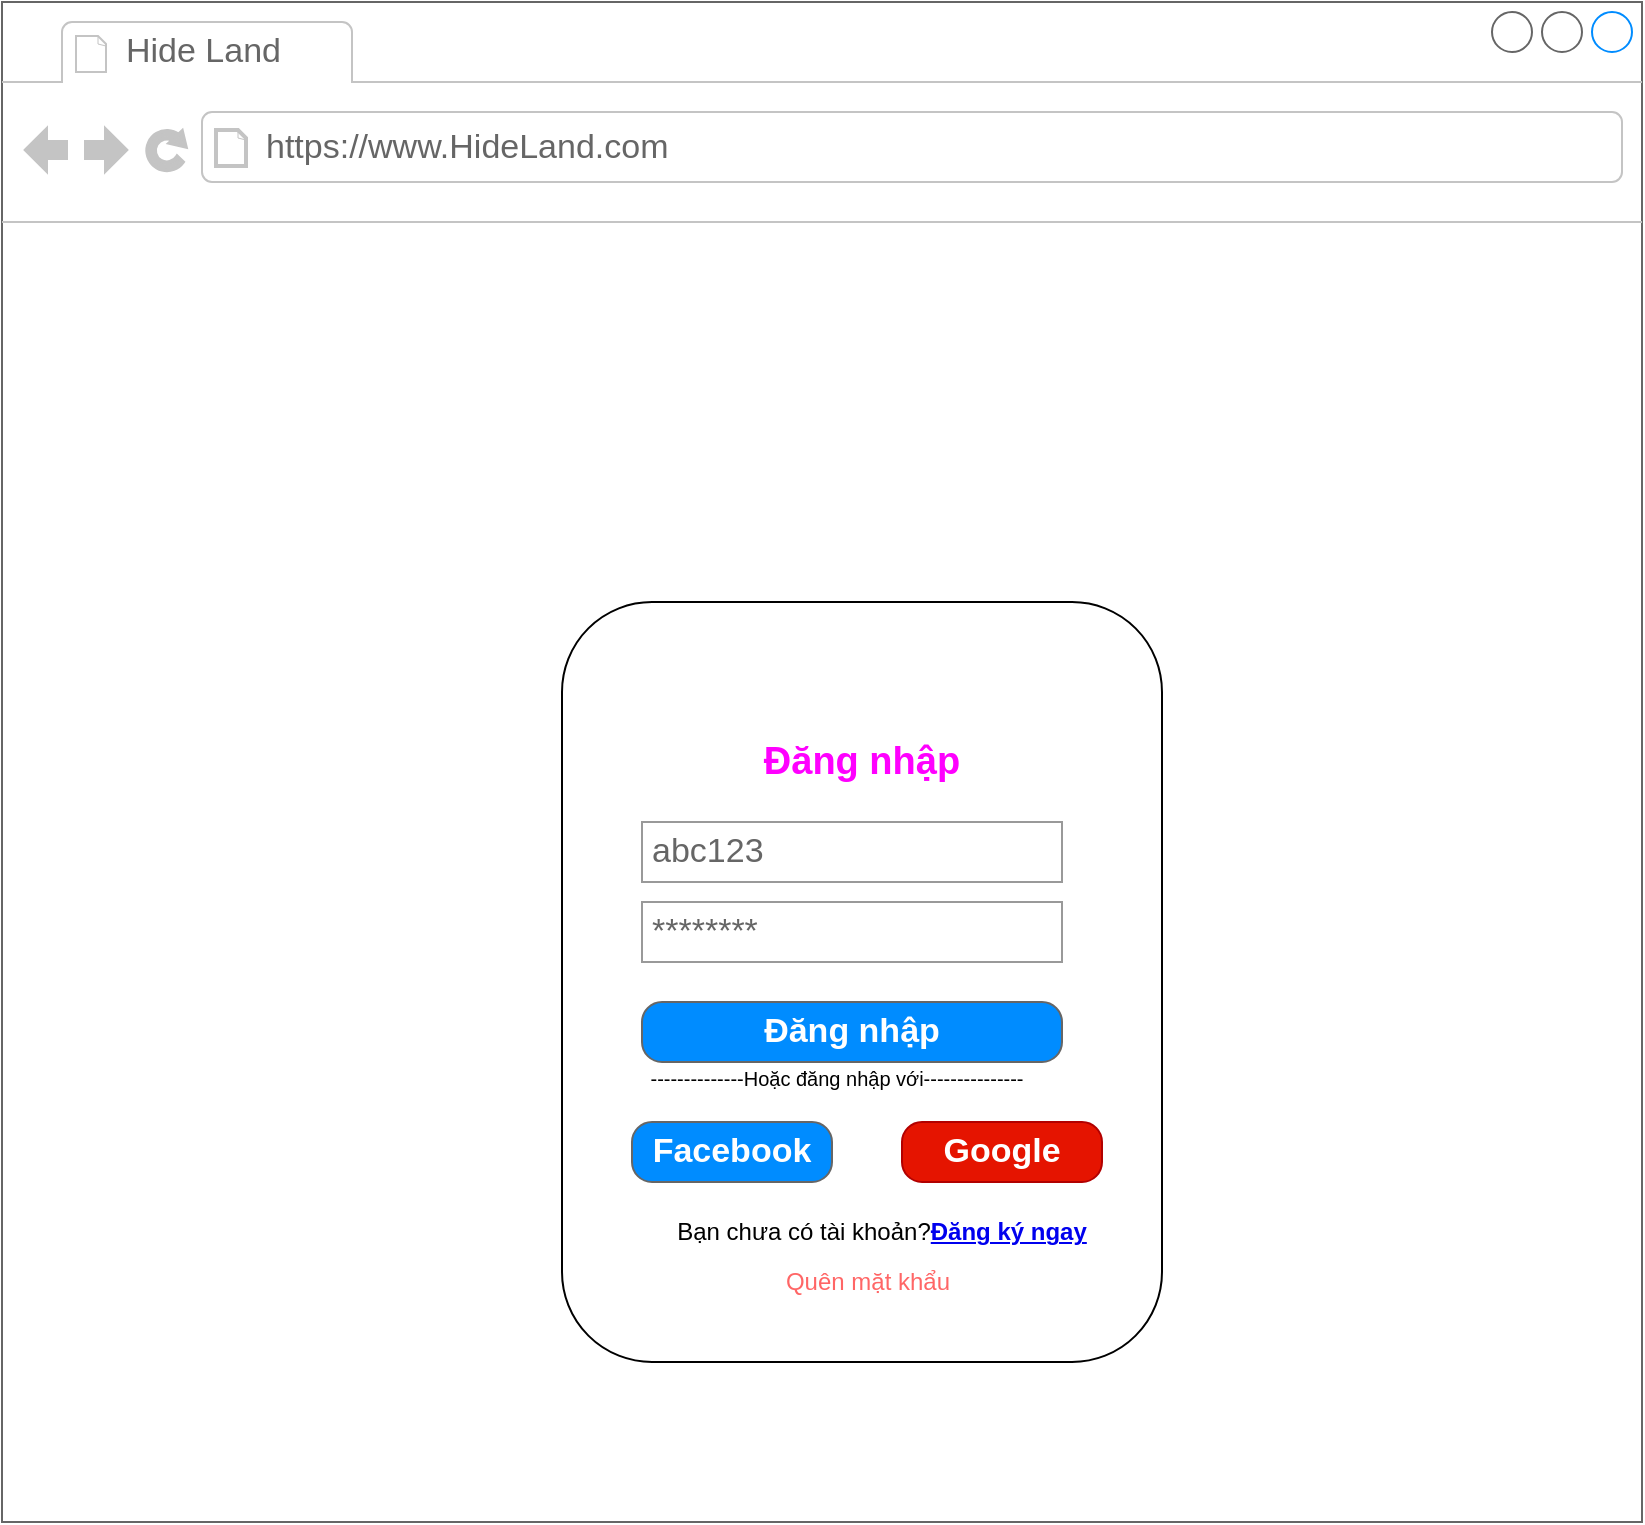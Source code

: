 <mxfile version="26.1.0" pages="2">
  <diagram name="Page-1" id="wJlr5OTCxFn2WnX857zH">
    <mxGraphModel dx="1509" dy="1913" grid="1" gridSize="10" guides="1" tooltips="1" connect="1" arrows="1" fold="1" page="1" pageScale="1" pageWidth="850" pageHeight="1100" math="0" shadow="0">
      <root>
        <mxCell id="0" />
        <mxCell id="1" parent="0" />
        <mxCell id="hgU6Fp-lKwBG7PjbyS6M-1" value="" style="strokeWidth=1;shadow=0;dashed=0;align=center;html=1;shape=mxgraph.mockup.containers.browserWindow;rSize=0;strokeColor=#666666;strokeColor2=#008cff;strokeColor3=#c4c4c4;mainText=,;recursiveResize=0;labelBackgroundColor=#E5CCFF;" vertex="1" parent="1">
          <mxGeometry x="20" y="-220" width="820" height="760" as="geometry" />
        </mxCell>
        <mxCell id="hgU6Fp-lKwBG7PjbyS6M-2" value="Hide Land" style="strokeWidth=1;shadow=0;dashed=0;align=center;html=1;shape=mxgraph.mockup.containers.anchor;fontSize=17;fontColor=#666666;align=left;whiteSpace=wrap;" vertex="1" parent="hgU6Fp-lKwBG7PjbyS6M-1">
          <mxGeometry x="60" y="12" width="110" height="26" as="geometry" />
        </mxCell>
        <mxCell id="hgU6Fp-lKwBG7PjbyS6M-3" value="https://www.HideLand.com" style="strokeWidth=1;shadow=0;dashed=0;align=center;html=1;shape=mxgraph.mockup.containers.anchor;rSize=0;fontSize=17;fontColor=#666666;align=left;" vertex="1" parent="hgU6Fp-lKwBG7PjbyS6M-1">
          <mxGeometry x="130" y="60" width="250" height="26" as="geometry" />
        </mxCell>
        <mxCell id="hgU6Fp-lKwBG7PjbyS6M-4" value="" style="rounded=1;whiteSpace=wrap;html=1;" vertex="1" parent="hgU6Fp-lKwBG7PjbyS6M-1">
          <mxGeometry x="280" y="300" width="300" height="380" as="geometry" />
        </mxCell>
        <mxCell id="hgU6Fp-lKwBG7PjbyS6M-5" value="Đăng nhập" style="strokeWidth=1;shadow=0;dashed=0;align=center;html=1;shape=mxgraph.mockup.buttons.button;strokeColor=#666666;fontColor=#ffffff;mainText=;buttonStyle=round;fontSize=17;fontStyle=1;fillColor=#008cff;whiteSpace=wrap;" vertex="1" parent="1">
          <mxGeometry x="340" y="280" width="210" height="30" as="geometry" />
        </mxCell>
        <mxCell id="hgU6Fp-lKwBG7PjbyS6M-6" value="--------------Hoặc đăng nhập với---------------" style="text;html=1;align=center;verticalAlign=middle;whiteSpace=wrap;rounded=0;fontSize=10;" vertex="1" parent="1">
          <mxGeometry x="310" y="303" width="255" height="30" as="geometry" />
        </mxCell>
        <mxCell id="hgU6Fp-lKwBG7PjbyS6M-7" value="Facebook" style="strokeWidth=1;shadow=0;dashed=0;align=center;html=1;shape=mxgraph.mockup.buttons.button;strokeColor=#666666;fontColor=#ffffff;mainText=;buttonStyle=round;fontSize=17;fontStyle=1;fillColor=#008cff;whiteSpace=wrap;" vertex="1" parent="1">
          <mxGeometry x="335" y="340" width="100" height="30" as="geometry" />
        </mxCell>
        <mxCell id="hgU6Fp-lKwBG7PjbyS6M-8" value="Google" style="strokeWidth=1;shadow=0;dashed=0;align=center;html=1;shape=mxgraph.mockup.buttons.button;strokeColor=#B20000;mainText=;buttonStyle=round;fontSize=17;fontStyle=1;fillColor=#e51400;whiteSpace=wrap;fontColor=#ffffff;" vertex="1" parent="1">
          <mxGeometry x="470" y="340" width="100" height="30" as="geometry" />
        </mxCell>
        <mxCell id="hgU6Fp-lKwBG7PjbyS6M-9" value="********" style="strokeWidth=1;shadow=0;dashed=0;align=center;html=1;shape=mxgraph.mockup.forms.pwField;strokeColor=#999999;mainText=;align=left;fontColor=#666666;fontSize=17;spacingLeft=3;" vertex="1" parent="1">
          <mxGeometry x="340" y="230" width="210" height="30" as="geometry" />
        </mxCell>
        <mxCell id="hgU6Fp-lKwBG7PjbyS6M-10" value="abc123" style="strokeWidth=1;shadow=0;dashed=0;align=center;html=1;shape=mxgraph.mockup.forms.pwField;strokeColor=#999999;mainText=;align=left;fontColor=#666666;fontSize=17;spacingLeft=3;" vertex="1" parent="1">
          <mxGeometry x="340" y="190" width="210" height="30" as="geometry" />
        </mxCell>
        <mxCell id="hgU6Fp-lKwBG7PjbyS6M-11" value="Bạn chưa có tài khoản?&lt;a href=&quot;https://app.diagrams.net/#HNgoAnhThanThien%2Fthanthien123%2Fmain%2FPrototyes_trasua_2785.drawio#%7B%22pageId%22%3A%22wJlr5OTCxFn2WnX857zH%22%7D&quot;&gt;&lt;b&gt;&lt;font&gt;Đăng ký ngay&lt;/font&gt;&lt;/b&gt;&lt;/a&gt;" style="text;html=1;align=center;verticalAlign=middle;whiteSpace=wrap;rounded=0;" vertex="1" parent="1">
          <mxGeometry x="355" y="380" width="210" height="30" as="geometry" />
        </mxCell>
        <mxCell id="hgU6Fp-lKwBG7PjbyS6M-12" value="Quên mặt khẩu" style="text;html=1;align=center;verticalAlign=middle;whiteSpace=wrap;rounded=0;fontColor=#FF6666;" vertex="1" parent="1">
          <mxGeometry x="377.5" y="410" width="150" height="20" as="geometry" />
        </mxCell>
        <mxCell id="hgU6Fp-lKwBG7PjbyS6M-13" value="Đăng nhập" style="text;html=1;align=center;verticalAlign=middle;whiteSpace=wrap;rounded=0;fontSize=19;fontStyle=1;fontColor=#FF00FF;" vertex="1" parent="1">
          <mxGeometry x="365" y="135" width="170" height="50" as="geometry" />
        </mxCell>
      </root>
    </mxGraphModel>
  </diagram>
  <diagram id="wtBKlfhDIjldnVnWm9H-" name="Page-2">
    <mxGraphModel dx="1687" dy="2008" grid="1" gridSize="10" guides="1" tooltips="1" connect="1" arrows="1" fold="1" page="1" pageScale="1" pageWidth="850" pageHeight="1100" math="0" shadow="0">
      <root>
        <mxCell id="0" />
        <mxCell id="1" parent="0" />
        <mxCell id="8k8BxZv_DXHg5_Ky2KHR-1" value="" style="strokeWidth=1;shadow=0;dashed=0;align=center;html=1;shape=mxgraph.mockup.containers.browserWindow;rSize=0;strokeColor=#666666;strokeColor2=#008cff;strokeColor3=#c4c4c4;mainText=,;recursiveResize=0;labelBackgroundColor=#E5CCFF;" vertex="1" parent="1">
          <mxGeometry x="30" y="-130" width="860" height="880" as="geometry" />
        </mxCell>
        <mxCell id="8k8BxZv_DXHg5_Ky2KHR-2" value="Hide Land" style="strokeWidth=1;shadow=0;dashed=0;align=center;html=1;shape=mxgraph.mockup.containers.anchor;fontSize=17;fontColor=#666666;align=left;whiteSpace=wrap;" vertex="1" parent="8k8BxZv_DXHg5_Ky2KHR-1">
          <mxGeometry x="60" y="12" width="110" height="26" as="geometry" />
        </mxCell>
        <mxCell id="8k8BxZv_DXHg5_Ky2KHR-3" value="https://www.HideLand.com/product" style="strokeWidth=1;shadow=0;dashed=0;align=center;html=1;shape=mxgraph.mockup.containers.anchor;rSize=0;fontSize=17;fontColor=#666666;align=left;" vertex="1" parent="8k8BxZv_DXHg5_Ky2KHR-1">
          <mxGeometry x="130" y="60" width="250" height="26" as="geometry" />
        </mxCell>
        <mxCell id="8k8BxZv_DXHg5_Ky2KHR-11" value="&lt;p class=&quot;MsoNormal&quot;&gt;&lt;b&gt;&lt;span style=&quot;font-family:&amp;quot;Times New Roman&amp;quot;,serif&quot;&gt;Tên sản&lt;br&gt;phẩm:&lt;/span&gt;&lt;/b&gt;&lt;span style=&quot;font-family:&amp;quot;Times New Roman&amp;quot;,serif&quot;&gt;&amp;nbsp;Trà Ô&lt;br&gt;Long Cao Cấp&lt;/span&gt;&lt;/p&gt;&lt;p class=&quot;MsoNormal&quot;&gt;&lt;span style=&quot;font-family: &amp;quot;Times New Roman&amp;quot;, serif; background-color: transparent; color: light-dark(rgb(0, 0, 0), rgb(255, 255, 255));&quot;&gt;&amp;nbsp;&lt;/span&gt;&lt;b style=&quot;font-family: &amp;quot;Times New Roman&amp;quot;, serif; background-color: transparent; color: light-dark(rgb(0, 0, 0), rgb(255, 255, 255));&quot;&gt;Mã sản phẩm:&lt;/b&gt;&lt;span style=&quot;font-family: &amp;quot;Times New Roman&amp;quot;, serif; background-color: transparent; color: light-dark(rgb(0, 0, 0), rgb(255, 255, 255));&quot;&gt;&amp;nbsp;OLC-001&lt;/span&gt;&lt;/p&gt;&lt;p class=&quot;MsoNormal&quot;&gt;&lt;span style=&quot;font-family:&amp;quot;Times New Roman&amp;quot;,serif&quot;&gt;&amp;nbsp;&lt;b&gt;Danh mục sản phẩm:&lt;/b&gt;&amp;nbsp;Trà Ô Long&lt;/span&gt;&lt;/p&gt;&lt;p class=&quot;MsoNormal&quot;&gt;&lt;span style=&quot;font-family:&amp;quot;Times New Roman&amp;quot;,serif&quot;&gt;&lt;b&gt;Giá bán:&lt;/b&gt;&amp;nbsp;150.000 VNĐ/100g&lt;/span&gt;&lt;/p&gt;&lt;p class=&quot;MsoNormal&quot;&gt;&lt;span style=&quot;font-family:&amp;quot;Times New Roman&amp;quot;,serif&quot;&gt;&lt;b&gt;Trạng thái:&lt;/b&gt;&amp;nbsp;Còn hàng&lt;/span&gt;&lt;/p&gt;" style="shape=mxgraph.mockup.containers.marginRect;rectMarginTop=10;strokeColor=#666666;strokeWidth=1;dashed=0;rounded=1;arcSize=5;recursiveResize=0;html=1;whiteSpace=wrap;" vertex="1" parent="8k8BxZv_DXHg5_Ky2KHR-1">
          <mxGeometry x="90" y="650" width="190" height="220" as="geometry" />
        </mxCell>
        <mxCell id="8k8BxZv_DXHg5_Ky2KHR-12" value="Trà sữa ô long" style="shape=rect;strokeColor=none;fillColor=#008cff;strokeWidth=1;dashed=0;rounded=1;arcSize=20;fontColor=#ffffff;fontSize=17;spacing=2;spacingTop=-2;align=left;autosize=1;spacingLeft=4;resizeWidth=0;resizeHeight=0;perimeter=none;html=1;whiteSpace=wrap;" vertex="1" parent="8k8BxZv_DXHg5_Ky2KHR-11">
          <mxGeometry x="5" width="140" height="30" as="geometry" />
        </mxCell>
        <mxCell id="8k8BxZv_DXHg5_Ky2KHR-17" value="Thêm mới thông tin sản phẩm trà sữa" style="text;html=1;align=center;verticalAlign=middle;whiteSpace=wrap;rounded=0;fontSize=31;fontStyle=1;fontFamily=Times New Roman;" vertex="1" parent="8k8BxZv_DXHg5_Ky2KHR-1">
          <mxGeometry x="140" y="150" width="520" height="30" as="geometry" />
        </mxCell>
        <mxCell id="8k8BxZv_DXHg5_Ky2KHR-26" value="" style="shape=mxgraph.mockup.containers.marginRect;rectMarginTop=10;strokeColor=#666666;strokeWidth=1;dashed=0;rounded=1;arcSize=5;recursiveResize=0;html=1;whiteSpace=wrap;" vertex="1" parent="8k8BxZv_DXHg5_Ky2KHR-1">
          <mxGeometry x="550" y="207.5" width="150" height="120" as="geometry" />
        </mxCell>
        <mxCell id="8k8BxZv_DXHg5_Ky2KHR-27" value="trạng thái hàng" style="shape=rect;strokeColor=none;fillColor=#008cff;strokeWidth=1;dashed=0;rounded=1;arcSize=20;fontColor=#ffffff;fontSize=17;spacing=2;spacingTop=-2;align=left;autosize=1;spacingLeft=4;resizeWidth=0;resizeHeight=0;perimeter=none;html=1;whiteSpace=wrap;" vertex="1" parent="8k8BxZv_DXHg5_Ky2KHR-26">
          <mxGeometry x="5" width="140" height="30" as="geometry" />
        </mxCell>
        <mxCell id="8k8BxZv_DXHg5_Ky2KHR-28" value="Còn hàng" style="shape=ellipse;fillColor=#eeeeee;strokeColor=#999999;gradientColor=#cccccc;html=1;align=left;spacingLeft=4;fontSize=17;fontColor=#666666;labelPosition=right;shadow=0;" vertex="1" parent="8k8BxZv_DXHg5_Ky2KHR-26">
          <mxGeometry x="15" y="65" width="15" height="15" as="geometry" />
        </mxCell>
        <mxCell id="8k8BxZv_DXHg5_Ky2KHR-29" value="Hết hàng" style="shape=ellipse;fillColor=#eeeeee;strokeColor=#999999;gradientColor=#cccccc;html=1;align=left;spacingLeft=4;fontSize=17;fontColor=#666666;labelPosition=right;shadow=0;" vertex="1" parent="8k8BxZv_DXHg5_Ky2KHR-26">
          <mxGeometry x="15" y="90" width="15" height="15" as="geometry" />
        </mxCell>
        <mxCell id="8k8BxZv_DXHg5_Ky2KHR-30" value="Add new" style="strokeWidth=1;shadow=0;dashed=0;align=center;html=1;shape=mxgraph.mockup.buttons.button;mainText=;buttonStyle=round;fontSize=17;fontStyle=1;whiteSpace=wrap;fillColor=#d80073;fontColor=#ffffff;strokeColor=#A50040;" vertex="1" parent="8k8BxZv_DXHg5_Ky2KHR-1">
          <mxGeometry x="130" y="352.5" width="130" height="60" as="geometry" />
        </mxCell>
        <mxCell id="8k8BxZv_DXHg5_Ky2KHR-31" value="Update&amp;nbsp;" style="strokeWidth=1;shadow=0;dashed=0;align=center;html=1;shape=mxgraph.mockup.buttons.button;strokeColor=#666666;fontColor=#ffffff;mainText=;buttonStyle=round;fontSize=17;fontStyle=1;fillColor=#008cff;whiteSpace=wrap;" vertex="1" parent="8k8BxZv_DXHg5_Ky2KHR-1">
          <mxGeometry x="290" y="352.5" width="130" height="60" as="geometry" />
        </mxCell>
        <mxCell id="8k8BxZv_DXHg5_Ky2KHR-32" value="Delete" style="strokeWidth=1;shadow=0;dashed=0;align=center;html=1;shape=mxgraph.mockup.buttons.button;strokeColor=#666666;fontColor=#ffffff;mainText=;buttonStyle=round;fontSize=17;fontStyle=1;fillColor=#008cff;whiteSpace=wrap;" vertex="1" parent="8k8BxZv_DXHg5_Ky2KHR-1">
          <mxGeometry x="460" y="352.5" width="130" height="60" as="geometry" />
        </mxCell>
        <mxCell id="8k8BxZv_DXHg5_Ky2KHR-33" value="Help" style="strokeWidth=1;shadow=0;dashed=0;align=center;html=1;shape=mxgraph.mockup.buttons.button;strokeColor=#666666;fontColor=#ffffff;mainText=;buttonStyle=round;fontSize=17;fontStyle=1;fillColor=#008cff;whiteSpace=wrap;" vertex="1" parent="8k8BxZv_DXHg5_Ky2KHR-1">
          <mxGeometry x="620" y="352.5" width="130" height="60" as="geometry" />
        </mxCell>
        <mxCell id="8k8BxZv_DXHg5_Ky2KHR-34" value="DANH SÁCH NHÂN VIÊN" style="text;html=1;align=center;verticalAlign=middle;whiteSpace=wrap;rounded=0;fontSize=20;fontStyle=1" vertex="1" parent="8k8BxZv_DXHg5_Ky2KHR-1">
          <mxGeometry x="245" y="432.5" width="380" height="30" as="geometry" />
        </mxCell>
        <mxCell id="8k8BxZv_DXHg5_Ky2KHR-35" value="" style="childLayout=tableLayout;recursiveResize=0;strokeColor=#98bf21;fillColor=#A7C942;shadow=1;align=left;" vertex="1" parent="8k8BxZv_DXHg5_Ky2KHR-1">
          <mxGeometry x="110" y="472.5" width="655" height="160" as="geometry" />
        </mxCell>
        <mxCell id="8k8BxZv_DXHg5_Ky2KHR-36" style="shape=tableRow;horizontal=0;startSize=0;swimlaneHead=0;swimlaneBody=0;top=0;left=0;bottom=0;right=0;dropTarget=0;collapsible=0;recursiveResize=0;expand=0;fontStyle=0;strokeColor=inherit;fillColor=#ffffff;" vertex="1" parent="8k8BxZv_DXHg5_Ky2KHR-35">
          <mxGeometry width="655" height="33" as="geometry" />
        </mxCell>
        <mxCell id="8k8BxZv_DXHg5_Ky2KHR-37" value="Mã Nhân Viên" style="connectable=0;recursiveResize=0;strokeColor=inherit;fillColor=#A7C942;align=center;fontStyle=1;fontColor=#FFFFFF;html=1;" vertex="1" parent="8k8BxZv_DXHg5_Ky2KHR-36">
          <mxGeometry width="218" height="33" as="geometry">
            <mxRectangle width="218" height="33" as="alternateBounds" />
          </mxGeometry>
        </mxCell>
        <mxCell id="8k8BxZv_DXHg5_Ky2KHR-38" value="HỌ VÀ TÊN" style="connectable=0;recursiveResize=0;strokeColor=inherit;fillColor=#A7C942;align=center;fontStyle=1;fontColor=#FFFFFF;html=1;" vertex="1" parent="8k8BxZv_DXHg5_Ky2KHR-36">
          <mxGeometry x="218" width="219" height="33" as="geometry">
            <mxRectangle width="219" height="33" as="alternateBounds" />
          </mxGeometry>
        </mxCell>
        <mxCell id="8k8BxZv_DXHg5_Ky2KHR-39" value="Quê Quán" style="connectable=0;recursiveResize=0;strokeColor=inherit;fillColor=#A7C942;align=center;fontStyle=1;fontColor=#FFFFFF;html=1;" vertex="1" parent="8k8BxZv_DXHg5_Ky2KHR-36">
          <mxGeometry x="437" width="218" height="33" as="geometry">
            <mxRectangle width="218" height="33" as="alternateBounds" />
          </mxGeometry>
        </mxCell>
        <mxCell id="8k8BxZv_DXHg5_Ky2KHR-40" value="" style="shape=tableRow;horizontal=0;startSize=0;swimlaneHead=0;swimlaneBody=0;top=0;left=0;bottom=0;right=0;dropTarget=0;collapsible=0;recursiveResize=0;expand=0;fontStyle=0;strokeColor=inherit;fillColor=#ffffff;" vertex="1" parent="8k8BxZv_DXHg5_Ky2KHR-35">
          <mxGeometry y="33" width="655" height="32" as="geometry" />
        </mxCell>
        <mxCell id="8k8BxZv_DXHg5_Ky2KHR-41" value="001" style="connectable=0;recursiveResize=0;strokeColor=inherit;fillColor=inherit;align=center;whiteSpace=wrap;html=1;" vertex="1" parent="8k8BxZv_DXHg5_Ky2KHR-40">
          <mxGeometry width="218" height="32" as="geometry">
            <mxRectangle width="218" height="32" as="alternateBounds" />
          </mxGeometry>
        </mxCell>
        <mxCell id="8k8BxZv_DXHg5_Ky2KHR-42" value="Vũ Như Cẩn" style="connectable=0;recursiveResize=0;strokeColor=inherit;fillColor=inherit;align=left;whiteSpace=wrap;html=1;" vertex="1" parent="8k8BxZv_DXHg5_Ky2KHR-40">
          <mxGeometry x="218" width="219" height="32" as="geometry">
            <mxRectangle width="219" height="32" as="alternateBounds" />
          </mxGeometry>
        </mxCell>
        <mxCell id="8k8BxZv_DXHg5_Ky2KHR-43" value="Quảng Nam" style="connectable=0;recursiveResize=0;strokeColor=inherit;fillColor=inherit;align=left;whiteSpace=wrap;html=1;" vertex="1" parent="8k8BxZv_DXHg5_Ky2KHR-40">
          <mxGeometry x="437" width="218" height="32" as="geometry">
            <mxRectangle width="218" height="32" as="alternateBounds" />
          </mxGeometry>
        </mxCell>
        <mxCell id="8k8BxZv_DXHg5_Ky2KHR-44" value="" style="shape=tableRow;horizontal=0;startSize=0;swimlaneHead=0;swimlaneBody=0;top=0;left=0;bottom=0;right=0;dropTarget=0;collapsible=0;recursiveResize=0;expand=0;fontStyle=1;strokeColor=inherit;fillColor=#EAF2D3;" vertex="1" parent="8k8BxZv_DXHg5_Ky2KHR-35">
          <mxGeometry y="65" width="655" height="31" as="geometry" />
        </mxCell>
        <mxCell id="8k8BxZv_DXHg5_Ky2KHR-45" value="002" style="connectable=0;recursiveResize=0;strokeColor=inherit;fillColor=inherit;whiteSpace=wrap;html=1;" vertex="1" parent="8k8BxZv_DXHg5_Ky2KHR-44">
          <mxGeometry width="218" height="31" as="geometry">
            <mxRectangle width="218" height="31" as="alternateBounds" />
          </mxGeometry>
        </mxCell>
        <mxCell id="8k8BxZv_DXHg5_Ky2KHR-46" value="" style="connectable=0;recursiveResize=0;strokeColor=inherit;fillColor=inherit;whiteSpace=wrap;html=1;align=left;" vertex="1" parent="8k8BxZv_DXHg5_Ky2KHR-44">
          <mxGeometry x="218" width="219" height="31" as="geometry">
            <mxRectangle width="219" height="31" as="alternateBounds" />
          </mxGeometry>
        </mxCell>
        <mxCell id="8k8BxZv_DXHg5_Ky2KHR-47" value="Đà Nẵng" style="connectable=0;recursiveResize=0;strokeColor=inherit;fillColor=inherit;whiteSpace=wrap;html=1;align=left;" vertex="1" parent="8k8BxZv_DXHg5_Ky2KHR-44">
          <mxGeometry x="437" width="218" height="31" as="geometry">
            <mxRectangle width="218" height="31" as="alternateBounds" />
          </mxGeometry>
        </mxCell>
        <mxCell id="8k8BxZv_DXHg5_Ky2KHR-48" value="" style="shape=tableRow;horizontal=0;startSize=0;swimlaneHead=0;swimlaneBody=0;top=0;left=0;bottom=0;right=0;dropTarget=0;collapsible=0;recursiveResize=0;expand=0;fontStyle=0;strokeColor=inherit;fillColor=#ffffff;align=left;" vertex="1" parent="8k8BxZv_DXHg5_Ky2KHR-35">
          <mxGeometry y="96" width="655" height="33" as="geometry" />
        </mxCell>
        <mxCell id="8k8BxZv_DXHg5_Ky2KHR-49" value="003" style="connectable=0;recursiveResize=0;strokeColor=inherit;fillColor=inherit;fontStyle=0;align=center;whiteSpace=wrap;html=1;" vertex="1" parent="8k8BxZv_DXHg5_Ky2KHR-48">
          <mxGeometry width="218" height="33" as="geometry">
            <mxRectangle width="218" height="33" as="alternateBounds" />
          </mxGeometry>
        </mxCell>
        <mxCell id="8k8BxZv_DXHg5_Ky2KHR-50" value="U Như Kỹ" style="connectable=0;recursiveResize=0;strokeColor=inherit;fillColor=inherit;fontStyle=0;align=left;whiteSpace=wrap;html=1;" vertex="1" parent="8k8BxZv_DXHg5_Ky2KHR-48">
          <mxGeometry x="218" width="219" height="33" as="geometry">
            <mxRectangle width="219" height="33" as="alternateBounds" />
          </mxGeometry>
        </mxCell>
        <mxCell id="8k8BxZv_DXHg5_Ky2KHR-51" value="Quảng Bình" style="connectable=0;recursiveResize=0;strokeColor=inherit;fillColor=inherit;fontStyle=0;align=left;whiteSpace=wrap;html=1;" vertex="1" parent="8k8BxZv_DXHg5_Ky2KHR-48">
          <mxGeometry x="437" width="218" height="33" as="geometry">
            <mxRectangle width="218" height="33" as="alternateBounds" />
          </mxGeometry>
        </mxCell>
        <mxCell id="8k8BxZv_DXHg5_Ky2KHR-52" value="" style="shape=tableRow;horizontal=0;startSize=0;swimlaneHead=0;swimlaneBody=0;top=0;left=0;bottom=0;right=0;dropTarget=0;collapsible=0;recursiveResize=0;expand=0;fontStyle=1;strokeColor=inherit;fillColor=#EAF2D3;" vertex="1" parent="8k8BxZv_DXHg5_Ky2KHR-35">
          <mxGeometry y="129" width="655" height="31" as="geometry" />
        </mxCell>
        <mxCell id="8k8BxZv_DXHg5_Ky2KHR-53" value="004" style="connectable=0;recursiveResize=0;strokeColor=inherit;fillColor=inherit;whiteSpace=wrap;html=1;" vertex="1" parent="8k8BxZv_DXHg5_Ky2KHR-52">
          <mxGeometry width="218" height="31" as="geometry">
            <mxRectangle width="218" height="31" as="alternateBounds" />
          </mxGeometry>
        </mxCell>
        <mxCell id="8k8BxZv_DXHg5_Ky2KHR-54" value="Nguyễn Văn Anh" style="connectable=0;recursiveResize=0;strokeColor=inherit;fillColor=inherit;whiteSpace=wrap;html=1;align=left;" vertex="1" parent="8k8BxZv_DXHg5_Ky2KHR-52">
          <mxGeometry x="218" width="219" height="31" as="geometry">
            <mxRectangle width="219" height="31" as="alternateBounds" />
          </mxGeometry>
        </mxCell>
        <mxCell id="8k8BxZv_DXHg5_Ky2KHR-55" value="TT Huế" style="connectable=0;recursiveResize=0;strokeColor=inherit;fillColor=inherit;whiteSpace=wrap;html=1;align=left;" vertex="1" parent="8k8BxZv_DXHg5_Ky2KHR-52">
          <mxGeometry x="437" width="218" height="31" as="geometry">
            <mxRectangle width="218" height="31" as="alternateBounds" />
          </mxGeometry>
        </mxCell>
        <mxCell id="8k8BxZv_DXHg5_Ky2KHR-56" value="&lt;span style=&quot;color: rgba(0, 0, 0, 0); font-family: monospace; font-size: 0px;&quot;&gt;%3CmxGraphModel%3E%3Croot%3E%3CmxCell%20id%3D%220%22%2F%3E%3CmxCell%20id%3D%221%22%20parent%3D%220%22%2F%3E%3CmxCell%20id%3D%222%22%20value%3D%22Setting%201%22%20style%3D%22shape%3Dellipse%3BfillColor%3D%23eeeeee%3BstrokeColor%3D%23999999%3BgradientColor%3D%23cccccc%3Bhtml%3D1%3Balign%3Dleft%3BspacingLeft%3D4%3BfontSize%3D17%3BfontColor%3D%23666666%3BlabelPosition%3Dright%3Bshadow%3D0%3B%22%20vertex%3D%221%22%20parent%3D%221%22%3E%3CmxGeometry%20x%3D%22405%22%20y%3D%22535%22%20width%3D%2215%22%20height%3D%2215%22%20as%3D%22geometry%22%2F%3E%3C%2FmxCell%3E%3C%2Froot%3E%3C%2FmxGraphModel%3E&lt;/span&gt;" style="strokeWidth=1;shadow=0;dashed=0;align=center;html=1;shape=mxgraph.mockup.forms.pwField;strokeColor=#999999;mainText=;align=left;fontColor=#666666;fontSize=17;spacingLeft=3;" vertex="1" parent="8k8BxZv_DXHg5_Ky2KHR-1">
          <mxGeometry x="130" y="220" width="150" height="30" as="geometry" />
        </mxCell>
        <mxCell id="8k8BxZv_DXHg5_Ky2KHR-57" value="&lt;span style=&quot;color: rgba(0, 0, 0, 0); font-family: monospace; font-size: 0px;&quot;&gt;%3CmxGraphModel%3E%3Croot%3E%3CmxCell%20id%3D%220%22%2F%3E%3CmxCell%20id%3D%221%22%20parent%3D%220%22%2F%3E%3CmxCell%20id%3D%222%22%20value%3D%22Setting%201%22%20style%3D%22shape%3Dellipse%3BfillColor%3D%23eeeeee%3BstrokeColor%3D%23999999%3BgradientColor%3D%23cccccc%3Bhtml%3D1%3Balign%3Dleft%3BspacingLeft%3D4%3BfontSize%3D17%3BfontColor%3D%23666666%3BlabelPosition%3Dright%3Bshadow%3D0%3B%22%20vertex%3D%221%22%20parent%3D%221%22%3E%3CmxGeometry%20x%3D%22405%22%20y%3D%22535%22%20width%3D%2215%22%20height%3D%2215%22%20as%3D%22geometry%22%2F%3E%3C%2FmxCell%3E%3C%2Froot%3E%3C%2FmxGraphModel%3E&lt;/span&gt;" style="strokeWidth=1;shadow=0;dashed=0;align=center;html=1;shape=mxgraph.mockup.forms.pwField;strokeColor=#999999;mainText=;align=left;fontColor=#666666;fontSize=17;spacingLeft=3;" vertex="1" parent="8k8BxZv_DXHg5_Ky2KHR-1">
          <mxGeometry x="130" y="260" width="150" height="30" as="geometry" />
        </mxCell>
        <mxCell id="8k8BxZv_DXHg5_Ky2KHR-58" value="Tên sản phẩm:" style="text;html=1;align=center;verticalAlign=middle;whiteSpace=wrap;rounded=0;" vertex="1" parent="8k8BxZv_DXHg5_Ky2KHR-1">
          <mxGeometry x="30" y="220" width="110" height="30" as="geometry" />
        </mxCell>
        <mxCell id="8k8BxZv_DXHg5_Ky2KHR-59" value="Mã sản phẩm:" style="text;html=1;align=center;verticalAlign=middle;whiteSpace=wrap;rounded=0;" vertex="1" parent="8k8BxZv_DXHg5_Ky2KHR-1">
          <mxGeometry x="45" y="260" width="80" height="30" as="geometry" />
        </mxCell>
        <mxCell id="8k8BxZv_DXHg5_Ky2KHR-61" value="&lt;span style=&quot;color: rgba(0, 0, 0, 0); font-family: monospace; font-size: 0px;&quot;&gt;%3CmxGraphModel%3E%3Croot%3E%3CmxCell%20id%3D%220%22%2F%3E%3CmxCell%20id%3D%221%22%20parent%3D%220%22%2F%3E%3CmxCell%20id%3D%222%22%20value%3D%22Setting%201%22%20style%3D%22shape%3Dellipse%3BfillColor%3D%23eeeeee%3BstrokeColor%3D%23999999%3BgradientColor%3D%23cccccc%3Bhtml%3D1%3Balign%3Dleft%3BspacingLeft%3D4%3BfontSize%3D17%3BfontColor%3D%23666666%3BlabelPosition%3Dright%3Bshadow%3D0%3B%22%20vertex%3D%221%22%20parent%3D%221%22%3E%3CmxGeometry%20x%3D%22405%22%20y%3D%22535%22%20width%3D%2215%22%20height%3D%2215%22%20as%3D%22geometry%22%2F%3E%3C%2FmxCell%3E%3C%2Froot%3E%3C%2FmxGraphModel%3E&lt;/span&gt;" style="strokeWidth=1;shadow=0;dashed=0;align=center;html=1;shape=mxgraph.mockup.forms.pwField;strokeColor=#999999;mainText=;align=left;fontColor=#666666;fontSize=17;spacingLeft=3;" vertex="1" parent="8k8BxZv_DXHg5_Ky2KHR-1">
          <mxGeometry x="130" y="300" width="150" height="30" as="geometry" />
        </mxCell>
        <mxCell id="8k8BxZv_DXHg5_Ky2KHR-62" value="Loại hàng:" style="text;html=1;align=center;verticalAlign=middle;whiteSpace=wrap;rounded=0;" vertex="1" parent="8k8BxZv_DXHg5_Ky2KHR-1">
          <mxGeometry x="52" y="300" width="80" height="30" as="geometry" />
        </mxCell>
      </root>
    </mxGraphModel>
  </diagram>
</mxfile>
